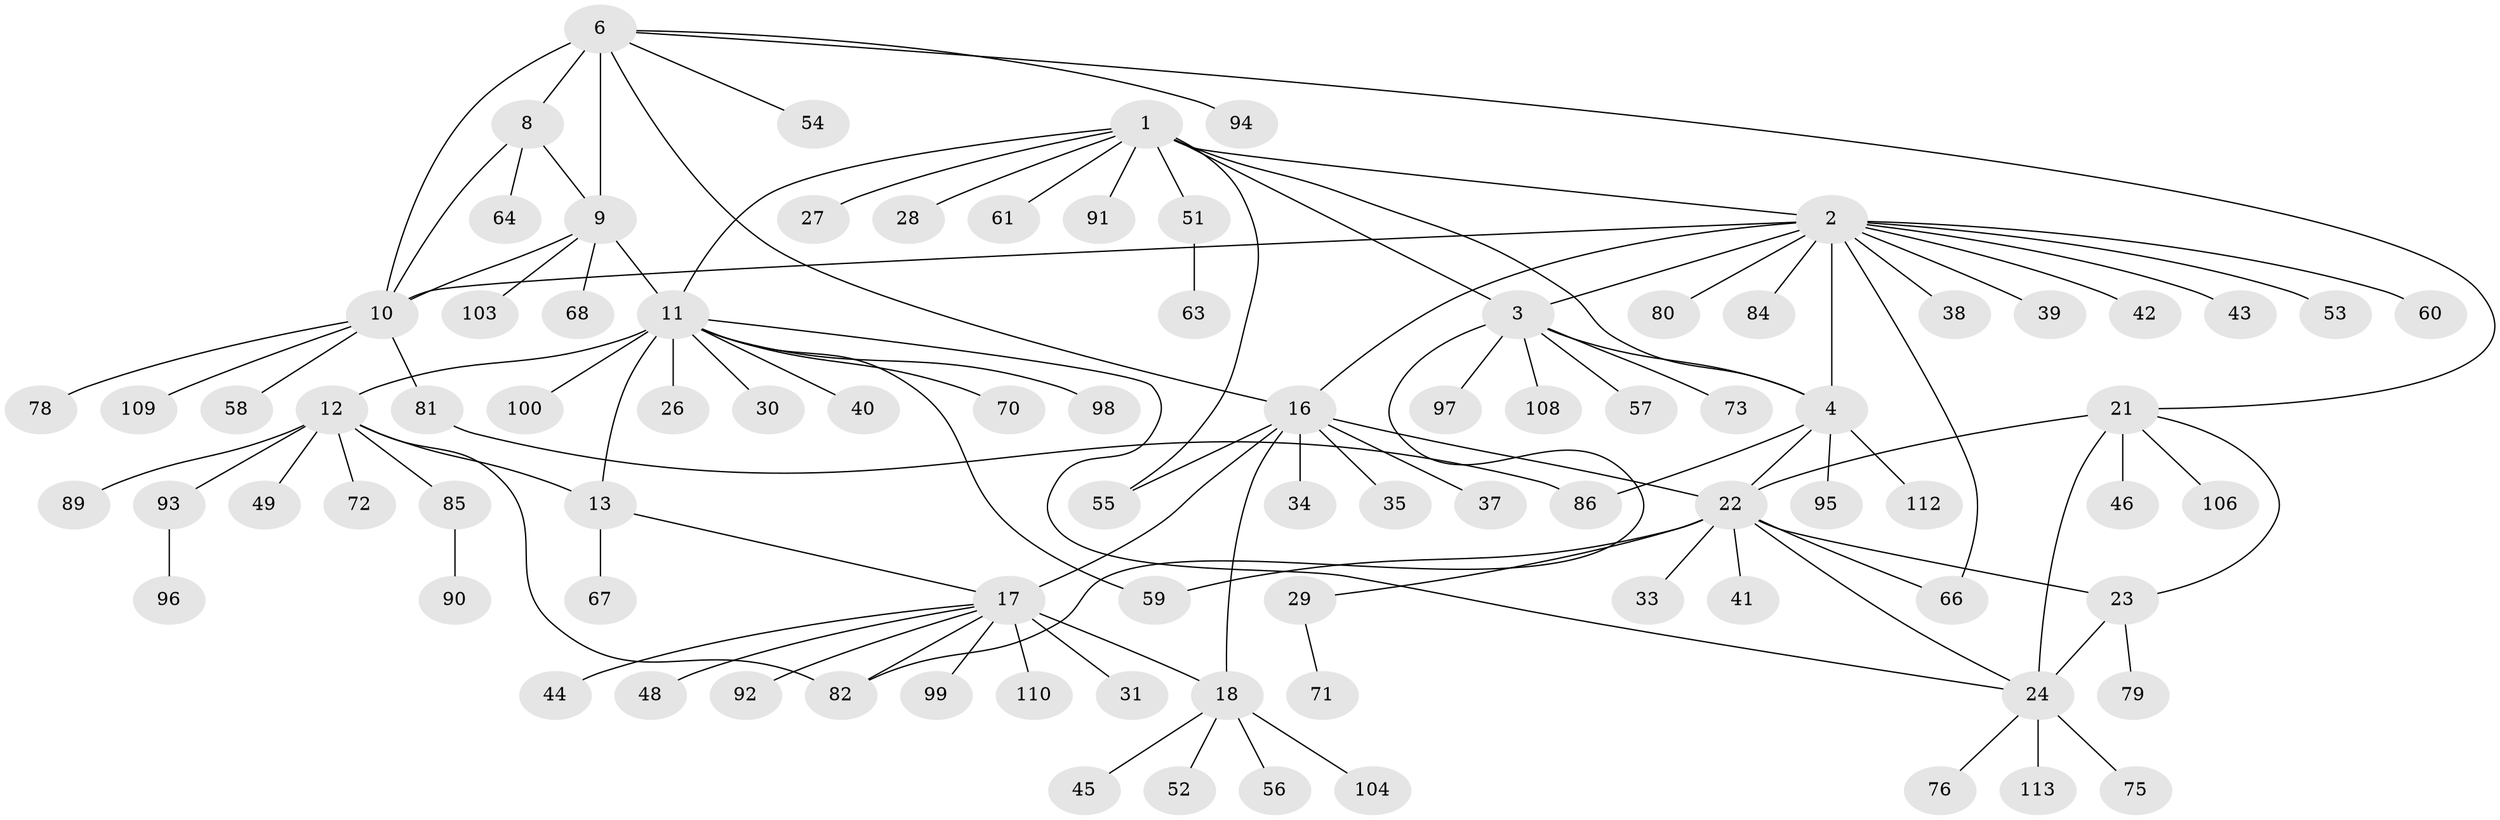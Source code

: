 // Generated by graph-tools (version 1.1) at 2025/52/02/27/25 19:52:21]
// undirected, 89 vertices, 111 edges
graph export_dot {
graph [start="1"]
  node [color=gray90,style=filled];
  1 [super="+107"];
  2 [super="+32"];
  3 [super="+5"];
  4 [super="+62"];
  6 [super="+7"];
  8 [super="+105"];
  9 [super="+74"];
  10 [super="+65"];
  11 [super="+14"];
  12 [super="+15"];
  13;
  16 [super="+19"];
  17 [super="+20"];
  18 [super="+83"];
  21;
  22 [super="+101"];
  23;
  24 [super="+25"];
  26;
  27 [super="+87"];
  28;
  29 [super="+47"];
  30;
  31;
  33;
  34;
  35 [super="+36"];
  37;
  38;
  39;
  40;
  41;
  42 [super="+77"];
  43;
  44;
  45;
  46 [super="+50"];
  48;
  49;
  51;
  52;
  53;
  54;
  55 [super="+69"];
  56;
  57;
  58;
  59;
  60;
  61;
  63;
  64;
  66;
  67;
  68;
  70;
  71;
  72;
  73;
  75;
  76;
  78;
  79;
  80;
  81;
  82 [super="+88"];
  84;
  85;
  86;
  89 [super="+111"];
  90;
  91;
  92;
  93 [super="+102"];
  94;
  95;
  96;
  97;
  98;
  99;
  100;
  103;
  104;
  106;
  108;
  109;
  110;
  112;
  113;
  1 -- 2;
  1 -- 3 [weight=2];
  1 -- 4;
  1 -- 27;
  1 -- 28;
  1 -- 51;
  1 -- 55;
  1 -- 61;
  1 -- 91;
  1 -- 11;
  2 -- 3 [weight=2];
  2 -- 4;
  2 -- 10;
  2 -- 16;
  2 -- 39;
  2 -- 42;
  2 -- 43;
  2 -- 66;
  2 -- 80;
  2 -- 84;
  2 -- 60;
  2 -- 53;
  2 -- 38;
  3 -- 4 [weight=2];
  3 -- 82;
  3 -- 97;
  3 -- 73;
  3 -- 108;
  3 -- 57;
  4 -- 22;
  4 -- 86;
  4 -- 95;
  4 -- 112;
  6 -- 8 [weight=2];
  6 -- 9 [weight=2];
  6 -- 10 [weight=2];
  6 -- 16;
  6 -- 21;
  6 -- 54;
  6 -- 94;
  8 -- 9;
  8 -- 10;
  8 -- 64;
  9 -- 10;
  9 -- 11;
  9 -- 68;
  9 -- 103;
  10 -- 58;
  10 -- 78;
  10 -- 109;
  10 -- 81;
  11 -- 12 [weight=4];
  11 -- 13 [weight=2];
  11 -- 30;
  11 -- 98;
  11 -- 24;
  11 -- 100;
  11 -- 70;
  11 -- 40;
  11 -- 26;
  11 -- 59;
  12 -- 13 [weight=2];
  12 -- 72;
  12 -- 85;
  12 -- 49;
  12 -- 89;
  12 -- 93;
  12 -- 82;
  13 -- 67;
  13 -- 17;
  16 -- 17 [weight=4];
  16 -- 18 [weight=2];
  16 -- 34;
  16 -- 35;
  16 -- 37;
  16 -- 22;
  16 -- 55;
  17 -- 18 [weight=2];
  17 -- 44;
  17 -- 99;
  17 -- 110;
  17 -- 48;
  17 -- 82;
  17 -- 92;
  17 -- 31;
  18 -- 45;
  18 -- 52;
  18 -- 56;
  18 -- 104;
  21 -- 22;
  21 -- 23;
  21 -- 24 [weight=2];
  21 -- 46;
  21 -- 106;
  22 -- 23;
  22 -- 24 [weight=2];
  22 -- 29;
  22 -- 33;
  22 -- 41;
  22 -- 59;
  22 -- 66;
  23 -- 24 [weight=2];
  23 -- 79;
  24 -- 113;
  24 -- 75;
  24 -- 76;
  29 -- 71;
  51 -- 63;
  81 -- 86;
  85 -- 90;
  93 -- 96;
}
